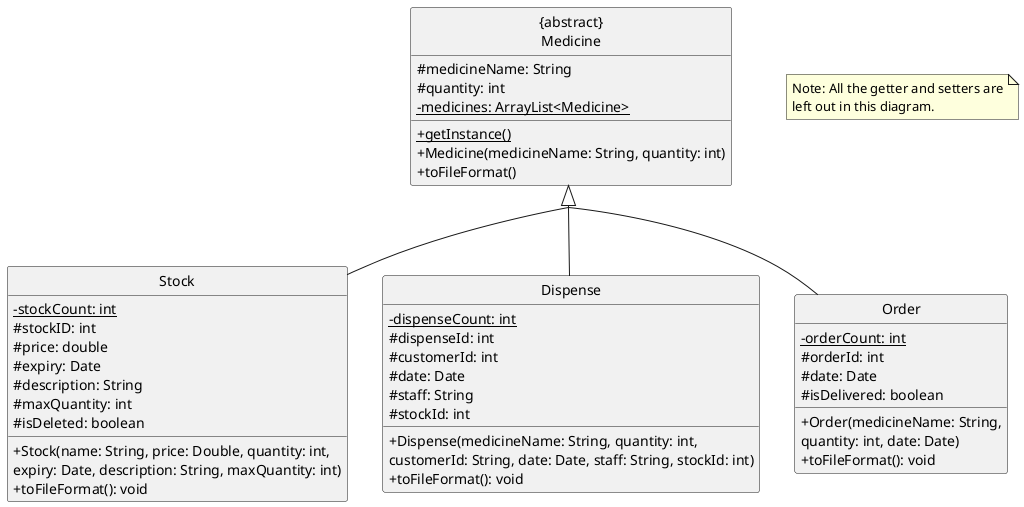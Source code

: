 @startuml
'https://plantuml.com/class-diagram
' hide the circles in the diagram
hide circle
' hide the icons for access modifiers
skinparam classAttributeIconSize 0
' to join all the arrows
skinparam groupInheritance 3

class "{abstract}\nMedicine"{
    #medicineName: String
    #quantity: int
    -{static} medicines: ArrayList<Medicine>
    +{static} getInstance()
    +Medicine(medicineName: String, quantity: int)
    +toFileFormat()
}

class "Stock"{
    -{static} stockCount: int
    #stockID: int
    #price: double
    #expiry: Date
    #description: String
    #maxQuantity: int
    #isDeleted: boolean
    +Stock(name: String, price: Double, quantity: int,
     expiry: Date, description: String, maxQuantity: int)
    +toFileFormat(): void
}

class "Dispense"{
    -{static} dispenseCount: int
    #dispenseId: int
    #customerId: int
    #date: Date
    #staff: String
    #stockId: int
    +Dispense(medicineName: String, quantity: int,
     customerId: String, date: Date, staff: String, stockId: int)
    +toFileFormat(): void
}

class "Order"{
    -{static} orderCount: int
    #orderId: int
    #date: Date
    #isDelivered: boolean
    +Order(medicineName: String,
    quantity: int, date: Date)
    +toFileFormat(): void
}

"{abstract}\nMedicine" <|-- "Stock"
"{abstract}\nMedicine" <|-- "Dispense"
"{abstract}\nMedicine" <|-- "Order"

note "Note: All the getter and setters are\nleft out in this diagram." as n1
@enduml